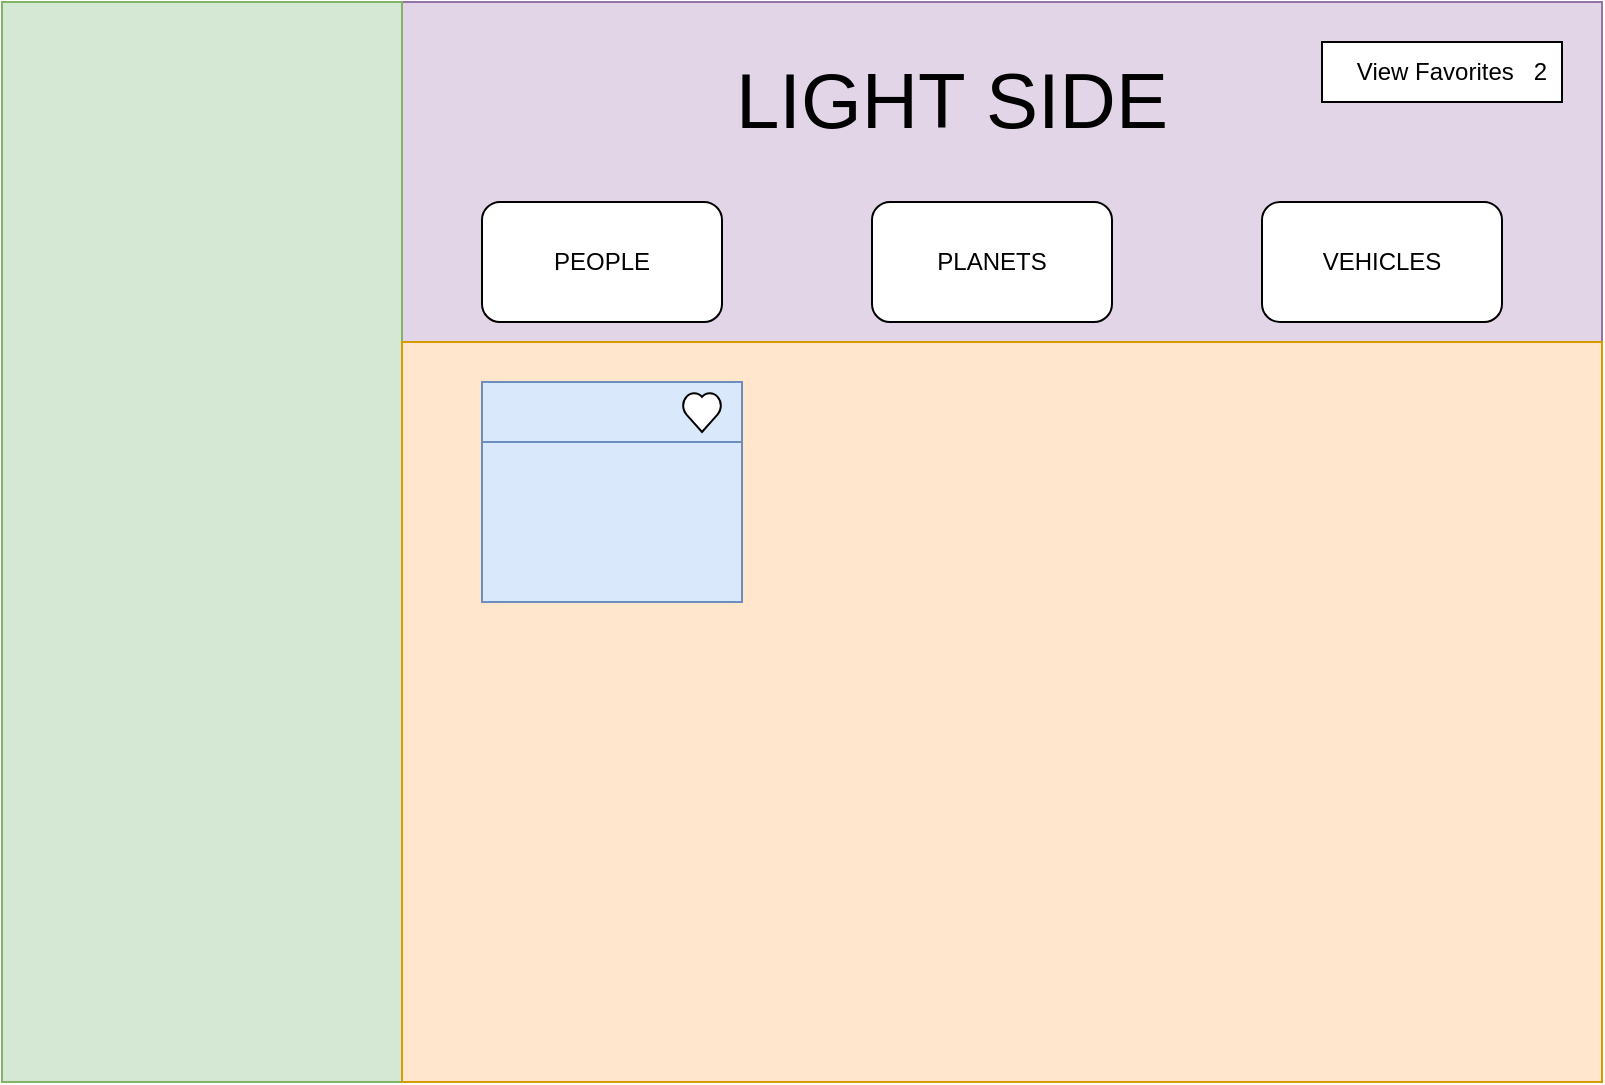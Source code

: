 <mxfile version="10.8.4" type="github"><diagram id="3WN3FvtxPcnojjxxvE44" name="Page-1"><mxGraphModel dx="918" dy="625" grid="1" gridSize="10" guides="1" tooltips="1" connect="1" arrows="1" fold="1" page="1" pageScale="1" pageWidth="850" pageHeight="1100" math="0" shadow="0"><root><mxCell id="0"/><mxCell id="1" parent="0"/><mxCell id="Z7xCJ944neAhOnrd0V4p-23" value="" style="rounded=0;whiteSpace=wrap;html=1;" parent="1" vertex="1"><mxGeometry x="780" y="45" width="20" height="20" as="geometry"/></mxCell><mxCell id="Z7xCJ944neAhOnrd0V4p-1" value="" style="rounded=0;whiteSpace=wrap;html=1;" parent="1" vertex="1"><mxGeometry x="20" y="20" width="800" height="540" as="geometry"/></mxCell><mxCell id="Z7xCJ944neAhOnrd0V4p-19" value="" style="rounded=0;whiteSpace=wrap;html=1;fillColor=#e1d5e7;strokeColor=#9673a6;" parent="1" vertex="1"><mxGeometry x="220" y="20" width="600" height="170" as="geometry"/></mxCell><mxCell id="Z7xCJ944neAhOnrd0V4p-2" value="" style="rounded=0;whiteSpace=wrap;html=1;fillColor=#d5e8d4;strokeColor=#82b366;" parent="1" vertex="1"><mxGeometry x="20" y="20" width="200" height="540" as="geometry"/></mxCell><mxCell id="Z7xCJ944neAhOnrd0V4p-3" value="&lt;font style=&quot;font-size: 39px&quot;&gt;LIGHT SIDE&lt;/font&gt;" style="text;html=1;strokeColor=none;fillColor=none;align=center;verticalAlign=middle;whiteSpace=wrap;rounded=0;" parent="1" vertex="1"><mxGeometry x="380" y="40" width="230" height="60" as="geometry"/></mxCell><mxCell id="Z7xCJ944neAhOnrd0V4p-8" value="" style="rounded=1;whiteSpace=wrap;html=1;" parent="1" vertex="1"><mxGeometry x="260" y="120" width="120" height="60" as="geometry"/></mxCell><mxCell id="Z7xCJ944neAhOnrd0V4p-9" value="" style="rounded=1;whiteSpace=wrap;html=1;" parent="1" vertex="1"><mxGeometry x="455" y="120" width="120" height="60" as="geometry"/></mxCell><mxCell id="Z7xCJ944neAhOnrd0V4p-10" value="" style="rounded=1;whiteSpace=wrap;html=1;" parent="1" vertex="1"><mxGeometry x="650" y="120" width="120" height="60" as="geometry"/></mxCell><mxCell id="Z7xCJ944neAhOnrd0V4p-11" value="PEOPLE" style="text;html=1;strokeColor=none;fillColor=none;align=center;verticalAlign=middle;whiteSpace=wrap;rounded=0;" parent="1" vertex="1"><mxGeometry x="300" y="140" width="40" height="20" as="geometry"/></mxCell><mxCell id="Z7xCJ944neAhOnrd0V4p-12" value="PLANETS" style="text;html=1;strokeColor=none;fillColor=none;align=center;verticalAlign=middle;whiteSpace=wrap;rounded=0;" parent="1" vertex="1"><mxGeometry x="495" y="140" width="40" height="20" as="geometry"/></mxCell><mxCell id="Z7xCJ944neAhOnrd0V4p-13" value="VEHICLES" style="text;html=1;strokeColor=none;fillColor=none;align=center;verticalAlign=middle;whiteSpace=wrap;rounded=0;" parent="1" vertex="1"><mxGeometry x="690" y="140" width="40" height="20" as="geometry"/></mxCell><mxCell id="Z7xCJ944neAhOnrd0V4p-15" value="" style="rounded=0;whiteSpace=wrap;html=1;fillColor=#ffe6cc;strokeColor=#d79b00;" parent="1" vertex="1"><mxGeometry x="220" y="190" width="600" height="370" as="geometry"/></mxCell><mxCell id="Z7xCJ944neAhOnrd0V4p-21" value="" style="rounded=0;whiteSpace=wrap;html=1;" parent="1" vertex="1"><mxGeometry x="680" y="40" width="120" height="30" as="geometry"/></mxCell><mxCell id="Z7xCJ944neAhOnrd0V4p-22" value="View Favorites&amp;nbsp; &amp;nbsp;2" style="text;html=1;strokeColor=none;fillColor=none;align=center;verticalAlign=middle;whiteSpace=wrap;rounded=0;" parent="1" vertex="1"><mxGeometry x="690" y="45" width="110" height="20" as="geometry"/></mxCell><mxCell id="Z7xCJ944neAhOnrd0V4p-24" value="" style="rounded=0;whiteSpace=wrap;html=1;fillColor=#dae8fc;strokeColor=#6c8ebf;" parent="1" vertex="1"><mxGeometry x="260" y="210" width="130" height="110" as="geometry"/></mxCell><mxCell id="Z7xCJ944neAhOnrd0V4p-25" value="" style="rounded=0;whiteSpace=wrap;html=1;fillColor=#dae8fc;strokeColor=#6c8ebf;" parent="1" vertex="1"><mxGeometry x="260" y="210" width="130" height="30" as="geometry"/></mxCell><mxCell id="Z7xCJ944neAhOnrd0V4p-26" value="" style="verticalLabelPosition=bottom;verticalAlign=top;html=1;shape=mxgraph.basic.heart" parent="1" vertex="1"><mxGeometry x="360" y="215" width="20" height="20" as="geometry"/></mxCell></root></mxGraphModel></diagram></mxfile>